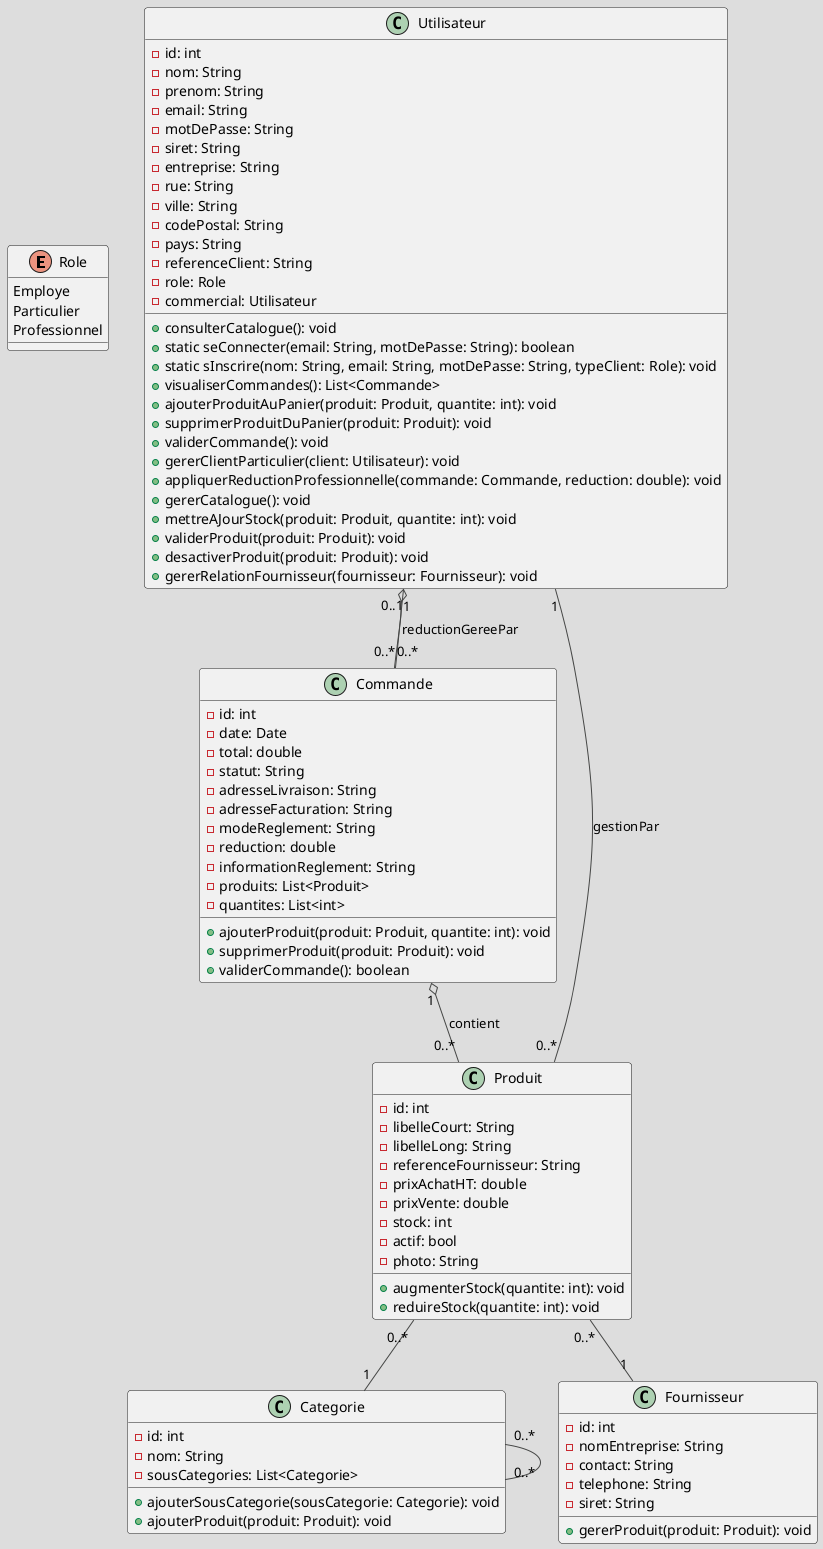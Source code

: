 @startuml diagramme_classe
!theme toy

enum Role {
    Employe
    Particulier
    Professionnel
}

class Utilisateur {
    - id: int
    - nom: String
    - prenom: String
    - email: String
    - motDePasse: String
    - siret: String
    - entreprise: String
    - rue: String
    - ville: String
    - codePostal: String
    - pays: String
    - referenceClient: String
    - role: Role
    - commercial: Utilisateur
    + consulterCatalogue(): void
    + static seConnecter(email: String, motDePasse: String): boolean
    + static sInscrire(nom: String, email: String, motDePasse: String, typeClient: Role): void
    + visualiserCommandes(): List<Commande>
    + ajouterProduitAuPanier(produit: Produit, quantite: int): void
    + supprimerProduitDuPanier(produit: Produit): void
    + validerCommande(): void
    + gererClientParticulier(client: Utilisateur): void
    + appliquerReductionProfessionnelle(commande: Commande, reduction: double): void
    + gererCatalogue(): void
    + mettreAJourStock(produit: Produit, quantite: int): void
    + validerProduit(produit: Produit): void
    + desactiverProduit(produit: Produit): void
    + gererRelationFournisseur(fournisseur: Fournisseur): void
}

class Produit {
    - id: int
    - libelleCourt: String
    - libelleLong: String
    - referenceFournisseur: String
    - prixAchatHT: double
    - prixVente: double
    - stock: int
    - actif: bool
    - photo: String
    + augmenterStock(quantite: int): void
    + reduireStock(quantite: int): void
}

class Categorie {
    - id: int
    - nom: String
    - sousCategories: List<Categorie>
    + ajouterSousCategorie(sousCategorie: Categorie): void
    + ajouterProduit(produit: Produit): void
}

class Fournisseur {
    - id: int
    - nomEntreprise: String
    - contact: String
    - telephone: String
    - siret: String
    + gererProduit(produit: Produit): void
}

class Commande {
    - id: int
    - date: Date
    - total: double
    - statut: String
    - adresseLivraison: String
    - adresseFacturation: String
    - modeReglement: String
    - reduction: double
    - informationReglement: String
    - produits: List<Produit>
    - quantites: List<int>
    + ajouterProduit(produit: Produit, quantite: int): void
    + supprimerProduit(produit: Produit): void
    + validerCommande(): boolean
}

Utilisateur "0..1" o-- "0..*" Commande
Commande "0..*" -- "1" Utilisateur : reductionGereePar
Commande "1" o-- "0..*" Produit : contient
Produit "0..*" -- "1" Fournisseur
Produit "0..*" -- "1" Categorie
Categorie "0..*" -- "0..*" Categorie
Produit "0..*" -- "1" Utilisateur : gestionPar

@enduml